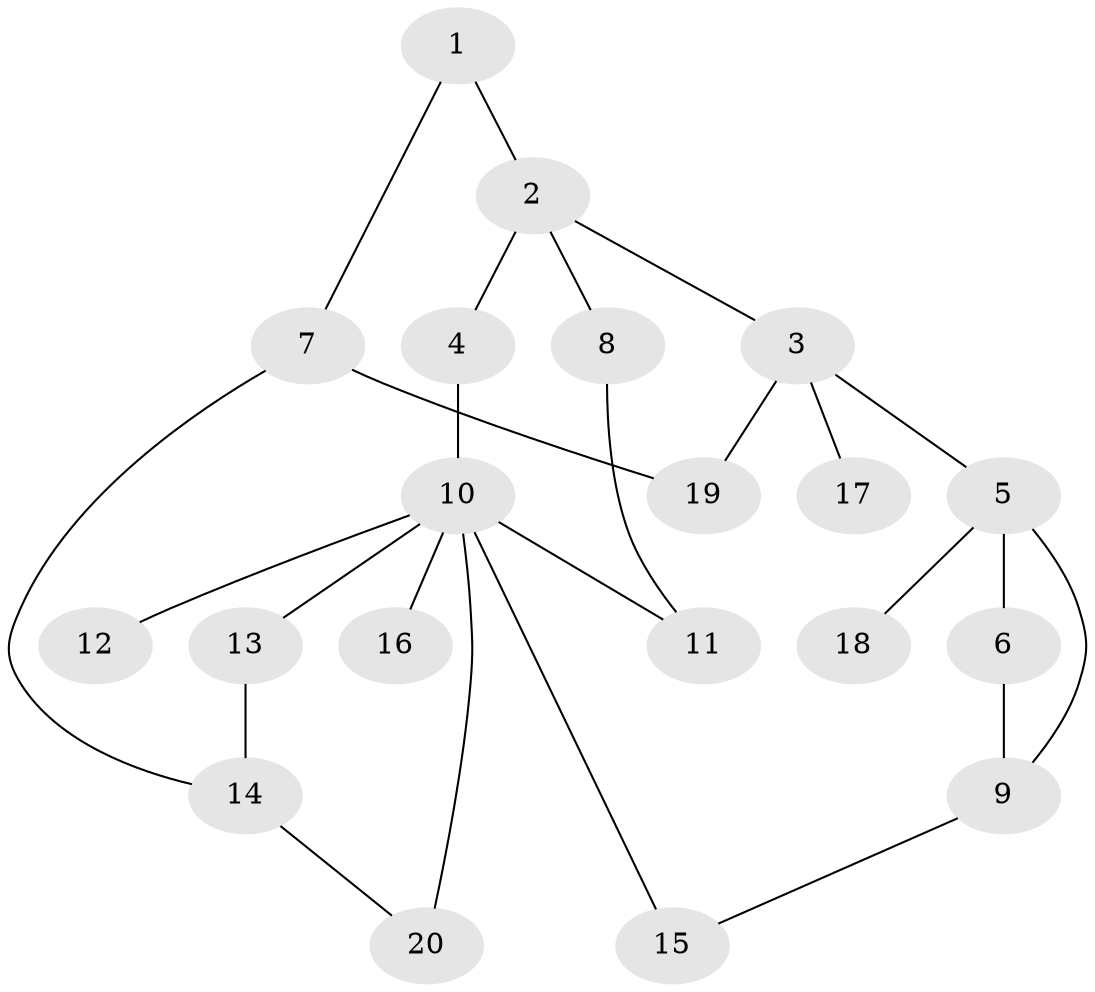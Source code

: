 // Generated by graph-tools (version 1.1) at 2025/46/02/15/25 05:46:28]
// undirected, 20 vertices, 25 edges
graph export_dot {
graph [start="1"]
  node [color=gray90,style=filled];
  1;
  2;
  3;
  4;
  5;
  6;
  7;
  8;
  9;
  10;
  11;
  12;
  13;
  14;
  15;
  16;
  17;
  18;
  19;
  20;
  1 -- 2;
  1 -- 7;
  2 -- 3;
  2 -- 4;
  2 -- 8;
  3 -- 5;
  3 -- 17;
  3 -- 19;
  4 -- 10;
  5 -- 6;
  5 -- 9;
  5 -- 18;
  6 -- 9;
  7 -- 14;
  7 -- 19;
  8 -- 11;
  9 -- 15;
  10 -- 12;
  10 -- 13;
  10 -- 15;
  10 -- 16;
  10 -- 11;
  10 -- 20;
  13 -- 14;
  14 -- 20;
}

